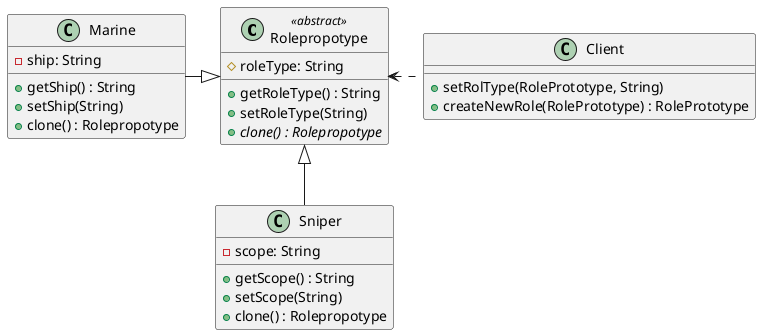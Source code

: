 @startuml videogame

class Rolepropotype <<abstract>> {
    # roleType: String
    + getRoleType() : String
    + setRoleType(String)
    + {abstract} clone() : Rolepropotype
}

class Sniper {
    - scope: String
    + getScope() : String
    + setScope(String)
    + clone() : Rolepropotype
}

class Marine {
    - ship: String
    + getShip() : String
    + setShip(String)
    + clone() : Rolepropotype
}

class Client {
    + setRolType(RolePrototype, String)
    + createNewRole(RolePrototype) : RolePrototype
}

Rolepropotype <|-- Sniper
Rolepropotype <|-left Marine


Client .left.> Rolepropotype

@enduml
